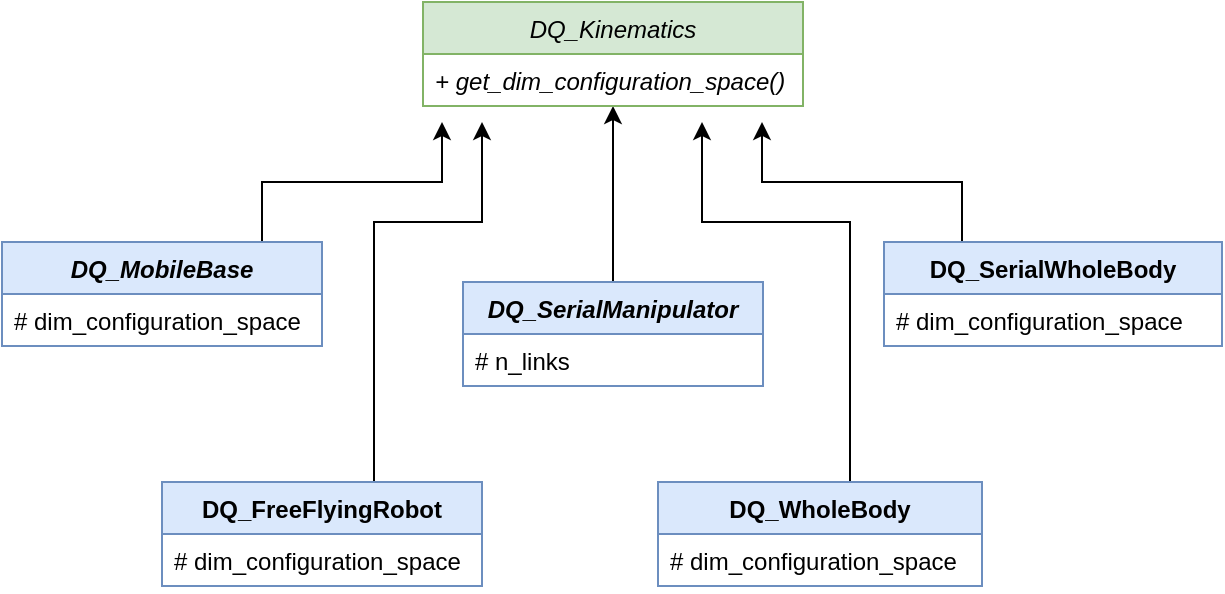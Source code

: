 <mxfile version="21.2.1" type="github" pages="2">
  <diagram id="C5RBs43oDa-KdzZeNtuy" name="Page-1">
    <mxGraphModel dx="1820" dy="602" grid="1" gridSize="10" guides="1" tooltips="1" connect="1" arrows="1" fold="1" page="1" pageScale="1" pageWidth="827" pageHeight="1169" math="0" shadow="0">
      <root>
        <mxCell id="WIyWlLk6GJQsqaUBKTNV-0" />
        <mxCell id="WIyWlLk6GJQsqaUBKTNV-1" parent="WIyWlLk6GJQsqaUBKTNV-0" />
        <mxCell id="B9-zFQ1_WXiKHacFl987-39" style="edgeStyle=orthogonalEdgeStyle;rounded=0;orthogonalLoop=1;jettySize=auto;html=1;entryX=0.5;entryY=1;entryDx=0;entryDy=0;" edge="1" parent="WIyWlLk6GJQsqaUBKTNV-1" source="B9-zFQ1_WXiKHacFl987-3" target="B9-zFQ1_WXiKHacFl987-15">
          <mxGeometry relative="1" as="geometry" />
        </mxCell>
        <mxCell id="B9-zFQ1_WXiKHacFl987-3" value="DQ_SerialManipulator" style="swimlane;fontStyle=3;childLayout=stackLayout;horizontal=1;startSize=26;fillColor=#dae8fc;horizontalStack=0;resizeParent=1;resizeParentMax=0;resizeLast=0;collapsible=1;marginBottom=0;labelBackgroundColor=none;strokeColor=#6c8ebf;" vertex="1" parent="WIyWlLk6GJQsqaUBKTNV-1">
          <mxGeometry x="210.5" y="170" width="150" height="52" as="geometry" />
        </mxCell>
        <mxCell id="B9-zFQ1_WXiKHacFl987-4" value="# n_links" style="text;strokeColor=none;fillColor=none;align=left;verticalAlign=top;spacingLeft=4;spacingRight=4;overflow=hidden;rotatable=0;points=[[0,0.5],[1,0.5]];portConstraint=eastwest;" vertex="1" parent="B9-zFQ1_WXiKHacFl987-3">
          <mxGeometry y="26" width="150" height="26" as="geometry" />
        </mxCell>
        <mxCell id="B9-zFQ1_WXiKHacFl987-15" value="DQ_Kinematics" style="swimlane;fontStyle=2;childLayout=stackLayout;horizontal=1;startSize=26;horizontalStack=0;resizeParent=1;resizeParentMax=0;resizeLast=0;collapsible=1;marginBottom=0;fillColor=#d5e8d4;strokeColor=#82b366;swimlaneFillColor=none;" vertex="1" parent="WIyWlLk6GJQsqaUBKTNV-1">
          <mxGeometry x="190.5" y="30" width="190" height="52" as="geometry">
            <mxRectangle x="350" y="34" width="120" height="26" as="alternateBounds" />
          </mxGeometry>
        </mxCell>
        <mxCell id="B9-zFQ1_WXiKHacFl987-17" value="+ get_dim_configuration_space()" style="text;strokeColor=none;fillColor=none;align=left;verticalAlign=top;spacingLeft=4;spacingRight=4;overflow=hidden;rotatable=0;points=[[0,0.5],[1,0.5]];portConstraint=eastwest;fontStyle=2" vertex="1" parent="B9-zFQ1_WXiKHacFl987-15">
          <mxGeometry y="26" width="190" height="26" as="geometry" />
        </mxCell>
        <mxCell id="B9-zFQ1_WXiKHacFl987-41" style="edgeStyle=orthogonalEdgeStyle;rounded=0;orthogonalLoop=1;jettySize=auto;html=1;exitX=0;exitY=0;exitDx=0;exitDy=0;" edge="1" parent="WIyWlLk6GJQsqaUBKTNV-1" source="B9-zFQ1_WXiKHacFl987-18">
          <mxGeometry relative="1" as="geometry">
            <mxPoint x="360" y="90" as="targetPoint" />
            <Array as="points">
              <mxPoint x="460" y="150" />
              <mxPoint x="460" y="120" />
              <mxPoint x="360" y="120" />
            </Array>
          </mxGeometry>
        </mxCell>
        <mxCell id="B9-zFQ1_WXiKHacFl987-18" value="DQ_SerialWholeBody" style="swimlane;fontStyle=1;childLayout=stackLayout;horizontal=1;startSize=26;fillColor=#dae8fc;horizontalStack=0;resizeParent=1;resizeParentMax=0;resizeLast=0;collapsible=1;marginBottom=0;labelBackgroundColor=none;strokeColor=#6c8ebf;" vertex="1" parent="WIyWlLk6GJQsqaUBKTNV-1">
          <mxGeometry x="421" y="150" width="169" height="52" as="geometry" />
        </mxCell>
        <mxCell id="B9-zFQ1_WXiKHacFl987-21" value="# dim_configuration_space" style="text;strokeColor=none;fillColor=none;align=left;verticalAlign=top;spacingLeft=4;spacingRight=4;overflow=hidden;rotatable=0;points=[[0,0.5],[1,0.5]];portConstraint=eastwest;fontStyle=0" vertex="1" parent="B9-zFQ1_WXiKHacFl987-18">
          <mxGeometry y="26" width="169" height="26" as="geometry" />
        </mxCell>
        <mxCell id="B9-zFQ1_WXiKHacFl987-43" style="edgeStyle=orthogonalEdgeStyle;rounded=0;orthogonalLoop=1;jettySize=auto;html=1;" edge="1" parent="WIyWlLk6GJQsqaUBKTNV-1" source="B9-zFQ1_WXiKHacFl987-22">
          <mxGeometry relative="1" as="geometry">
            <mxPoint x="330" y="90" as="targetPoint" />
            <Array as="points">
              <mxPoint x="404" y="140" />
              <mxPoint x="330" y="140" />
            </Array>
          </mxGeometry>
        </mxCell>
        <mxCell id="B9-zFQ1_WXiKHacFl987-22" value="DQ_WholeBody" style="swimlane;fontStyle=1;childLayout=stackLayout;horizontal=1;startSize=26;fillColor=#dae8fc;horizontalStack=0;resizeParent=1;resizeParentMax=0;resizeLast=0;collapsible=1;marginBottom=0;labelBackgroundColor=none;strokeColor=#6c8ebf;" vertex="1" parent="WIyWlLk6GJQsqaUBKTNV-1">
          <mxGeometry x="308" y="270" width="162" height="52" as="geometry" />
        </mxCell>
        <mxCell id="B9-zFQ1_WXiKHacFl987-23" value="# dim_configuration_space" style="text;strokeColor=none;fillColor=none;align=left;verticalAlign=top;spacingLeft=4;spacingRight=4;overflow=hidden;rotatable=0;points=[[0,0.5],[1,0.5]];portConstraint=eastwest;fontStyle=0" vertex="1" parent="B9-zFQ1_WXiKHacFl987-22">
          <mxGeometry y="26" width="162" height="26" as="geometry" />
        </mxCell>
        <mxCell id="B9-zFQ1_WXiKHacFl987-40" style="edgeStyle=orthogonalEdgeStyle;rounded=0;orthogonalLoop=1;jettySize=auto;html=1;exitX=1;exitY=0;exitDx=0;exitDy=0;" edge="1" parent="WIyWlLk6GJQsqaUBKTNV-1" source="B9-zFQ1_WXiKHacFl987-25">
          <mxGeometry relative="1" as="geometry">
            <mxPoint x="200" y="90" as="targetPoint" />
            <Array as="points">
              <mxPoint x="110" y="150" />
              <mxPoint x="110" y="120" />
              <mxPoint x="200" y="120" />
            </Array>
          </mxGeometry>
        </mxCell>
        <mxCell id="B9-zFQ1_WXiKHacFl987-25" value="DQ_MobileBase" style="swimlane;fontStyle=3;childLayout=stackLayout;horizontal=1;startSize=26;fillColor=#dae8fc;horizontalStack=0;resizeParent=1;resizeParentMax=0;resizeLast=0;collapsible=1;marginBottom=0;labelBackgroundColor=none;strokeColor=#6c8ebf;" vertex="1" parent="WIyWlLk6GJQsqaUBKTNV-1">
          <mxGeometry x="-20" y="150" width="160" height="52" as="geometry" />
        </mxCell>
        <mxCell id="B9-zFQ1_WXiKHacFl987-28" value="# dim_configuration_space" style="text;strokeColor=none;fillColor=none;align=left;verticalAlign=top;spacingLeft=4;spacingRight=4;overflow=hidden;rotatable=0;points=[[0,0.5],[1,0.5]];portConstraint=eastwest;fontStyle=0" vertex="1" parent="B9-zFQ1_WXiKHacFl987-25">
          <mxGeometry y="26" width="160" height="26" as="geometry" />
        </mxCell>
        <mxCell id="B9-zFQ1_WXiKHacFl987-42" style="edgeStyle=orthogonalEdgeStyle;rounded=0;orthogonalLoop=1;jettySize=auto;html=1;" edge="1" parent="WIyWlLk6GJQsqaUBKTNV-1" source="B9-zFQ1_WXiKHacFl987-29">
          <mxGeometry relative="1" as="geometry">
            <mxPoint x="220" y="90" as="targetPoint" />
            <Array as="points">
              <mxPoint x="166" y="140" />
              <mxPoint x="220" y="140" />
            </Array>
          </mxGeometry>
        </mxCell>
        <mxCell id="B9-zFQ1_WXiKHacFl987-29" value="DQ_FreeFlyingRobot" style="swimlane;fontStyle=1;childLayout=stackLayout;horizontal=1;startSize=26;fillColor=#dae8fc;horizontalStack=0;resizeParent=1;resizeParentMax=0;resizeLast=0;collapsible=1;marginBottom=0;labelBackgroundColor=none;strokeColor=#6c8ebf;" vertex="1" parent="WIyWlLk6GJQsqaUBKTNV-1">
          <mxGeometry x="60" y="270" width="160" height="52" as="geometry" />
        </mxCell>
        <mxCell id="B9-zFQ1_WXiKHacFl987-30" value="# dim_configuration_space" style="text;strokeColor=none;fillColor=none;align=left;verticalAlign=top;spacingLeft=4;spacingRight=4;overflow=hidden;rotatable=0;points=[[0,0.5],[1,0.5]];portConstraint=eastwest;fontStyle=0" vertex="1" parent="B9-zFQ1_WXiKHacFl987-29">
          <mxGeometry y="26" width="160" height="26" as="geometry" />
        </mxCell>
      </root>
    </mxGraphModel>
  </diagram>
  <diagram id="bREAi6EWkGLp3wqfaZY_" name="Page-2">
    <mxGraphModel dx="1084" dy="656" grid="1" gridSize="10" guides="1" tooltips="1" connect="1" arrows="1" fold="1" page="1" pageScale="1" pageWidth="850" pageHeight="1100" math="0" shadow="0">
      <root>
        <mxCell id="0" />
        <mxCell id="1" parent="0" />
        <mxCell id="6K6UfrpugOHs3EuR9Ic--1" style="edgeStyle=orthogonalEdgeStyle;rounded=0;orthogonalLoop=1;jettySize=auto;html=1;entryX=0.5;entryY=1;entryDx=0;entryDy=0;" edge="1" parent="1" source="6K6UfrpugOHs3EuR9Ic--2" target="6K6UfrpugOHs3EuR9Ic--4">
          <mxGeometry relative="1" as="geometry" />
        </mxCell>
        <mxCell id="6K6UfrpugOHs3EuR9Ic--2" value="DQ_SerialManipulator" style="swimlane;fontStyle=3;childLayout=stackLayout;horizontal=1;startSize=26;fillColor=#dae8fc;horizontalStack=0;resizeParent=1;resizeParentMax=0;resizeLast=0;collapsible=1;marginBottom=0;labelBackgroundColor=none;strokeColor=#6c8ebf;" vertex="1" parent="1">
          <mxGeometry x="390.5" y="220" width="150" height="52" as="geometry" />
        </mxCell>
        <mxCell id="6K6UfrpugOHs3EuR9Ic--4" value="DQ_Kinematics" style="swimlane;fontStyle=2;childLayout=stackLayout;horizontal=1;startSize=26;horizontalStack=0;resizeParent=1;resizeParentMax=0;resizeLast=0;collapsible=1;marginBottom=0;fillColor=#d5e8d4;strokeColor=#82b366;swimlaneFillColor=none;" vertex="1" parent="1">
          <mxGeometry x="370.5" y="80" width="190" height="52" as="geometry">
            <mxRectangle x="350" y="34" width="120" height="26" as="alternateBounds" />
          </mxGeometry>
        </mxCell>
        <mxCell id="jSiyaT00J2Vwbv7QMYOE-1" value="# dim_configuration_space" style="text;strokeColor=none;fillColor=none;align=left;verticalAlign=top;spacingLeft=4;spacingRight=4;overflow=hidden;rotatable=0;points=[[0,0.5],[1,0.5]];portConstraint=eastwest;fontStyle=0" vertex="1" parent="6K6UfrpugOHs3EuR9Ic--4">
          <mxGeometry y="26" width="190" height="26" as="geometry" />
        </mxCell>
        <mxCell id="6K6UfrpugOHs3EuR9Ic--6" style="edgeStyle=orthogonalEdgeStyle;rounded=0;orthogonalLoop=1;jettySize=auto;html=1;exitX=0;exitY=0;exitDx=0;exitDy=0;" edge="1" parent="1" source="6K6UfrpugOHs3EuR9Ic--7">
          <mxGeometry relative="1" as="geometry">
            <mxPoint x="540" y="140" as="targetPoint" />
            <Array as="points">
              <mxPoint x="640" y="200" />
              <mxPoint x="640" y="170" />
              <mxPoint x="540" y="170" />
            </Array>
          </mxGeometry>
        </mxCell>
        <mxCell id="6K6UfrpugOHs3EuR9Ic--7" value="DQ_SerialWholeBody" style="swimlane;fontStyle=1;childLayout=stackLayout;horizontal=1;startSize=26;fillColor=#dae8fc;horizontalStack=0;resizeParent=1;resizeParentMax=0;resizeLast=0;collapsible=1;marginBottom=0;labelBackgroundColor=none;strokeColor=#6c8ebf;" vertex="1" parent="1">
          <mxGeometry x="601" y="200" width="169" height="52" as="geometry" />
        </mxCell>
        <mxCell id="6K6UfrpugOHs3EuR9Ic--9" style="edgeStyle=orthogonalEdgeStyle;rounded=0;orthogonalLoop=1;jettySize=auto;html=1;" edge="1" parent="1" source="6K6UfrpugOHs3EuR9Ic--10">
          <mxGeometry relative="1" as="geometry">
            <mxPoint x="510" y="140" as="targetPoint" />
            <Array as="points">
              <mxPoint x="584" y="190" />
              <mxPoint x="510" y="190" />
            </Array>
          </mxGeometry>
        </mxCell>
        <mxCell id="6K6UfrpugOHs3EuR9Ic--10" value="DQ_WholeBody" style="swimlane;fontStyle=1;childLayout=stackLayout;horizontal=1;startSize=26;fillColor=#dae8fc;horizontalStack=0;resizeParent=1;resizeParentMax=0;resizeLast=0;collapsible=1;marginBottom=0;labelBackgroundColor=none;strokeColor=#6c8ebf;" vertex="1" parent="1">
          <mxGeometry x="488" y="320" width="162" height="52" as="geometry" />
        </mxCell>
        <mxCell id="6K6UfrpugOHs3EuR9Ic--12" style="edgeStyle=orthogonalEdgeStyle;rounded=0;orthogonalLoop=1;jettySize=auto;html=1;exitX=1;exitY=0;exitDx=0;exitDy=0;" edge="1" parent="1" source="6K6UfrpugOHs3EuR9Ic--13">
          <mxGeometry relative="1" as="geometry">
            <mxPoint x="380" y="140" as="targetPoint" />
            <Array as="points">
              <mxPoint x="290" y="200" />
              <mxPoint x="290" y="170" />
              <mxPoint x="380" y="170" />
            </Array>
          </mxGeometry>
        </mxCell>
        <mxCell id="6K6UfrpugOHs3EuR9Ic--13" value="DQ_MobileBase" style="swimlane;fontStyle=3;childLayout=stackLayout;horizontal=1;startSize=26;fillColor=#dae8fc;horizontalStack=0;resizeParent=1;resizeParentMax=0;resizeLast=0;collapsible=1;marginBottom=0;labelBackgroundColor=none;strokeColor=#6c8ebf;" vertex="1" parent="1">
          <mxGeometry x="160" y="200" width="160" height="52" as="geometry" />
        </mxCell>
        <mxCell id="6K6UfrpugOHs3EuR9Ic--15" style="edgeStyle=orthogonalEdgeStyle;rounded=0;orthogonalLoop=1;jettySize=auto;html=1;" edge="1" parent="1" source="6K6UfrpugOHs3EuR9Ic--16">
          <mxGeometry relative="1" as="geometry">
            <mxPoint x="400" y="140" as="targetPoint" />
            <Array as="points">
              <mxPoint x="346" y="190" />
              <mxPoint x="400" y="190" />
            </Array>
          </mxGeometry>
        </mxCell>
        <mxCell id="6K6UfrpugOHs3EuR9Ic--16" value="DQ_FreeFlyingRobot" style="swimlane;fontStyle=1;childLayout=stackLayout;horizontal=1;startSize=26;fillColor=#dae8fc;horizontalStack=0;resizeParent=1;resizeParentMax=0;resizeLast=0;collapsible=1;marginBottom=0;labelBackgroundColor=none;strokeColor=#6c8ebf;" vertex="1" parent="1">
          <mxGeometry x="240" y="320" width="160" height="52" as="geometry" />
        </mxCell>
      </root>
    </mxGraphModel>
  </diagram>
</mxfile>
